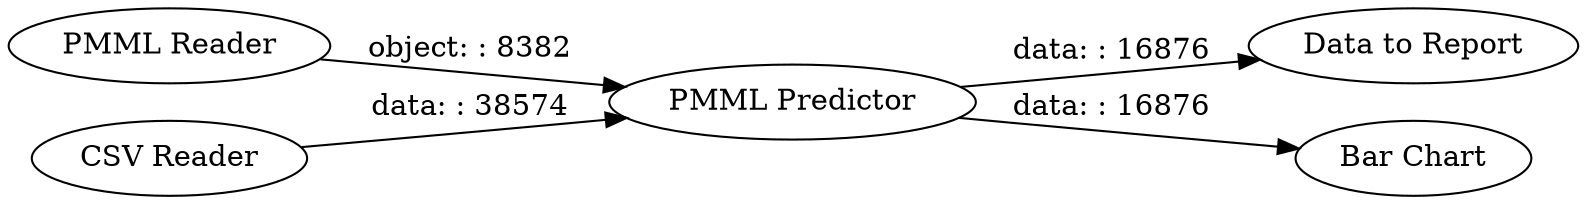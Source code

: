 digraph {
	"-7732485644932230763_3" [label="PMML Predictor"]
	"-7732485644932230763_2" [label="PMML Reader"]
	"-7732485644932230763_4" [label="Data to Report"]
	"-7732485644932230763_5" [label="Bar Chart"]
	"-7732485644932230763_1" [label="CSV Reader"]
	"-7732485644932230763_1" -> "-7732485644932230763_3" [label="data: : 38574"]
	"-7732485644932230763_3" -> "-7732485644932230763_5" [label="data: : 16876"]
	"-7732485644932230763_3" -> "-7732485644932230763_4" [label="data: : 16876"]
	"-7732485644932230763_2" -> "-7732485644932230763_3" [label="object: : 8382"]
	rankdir=LR
}
